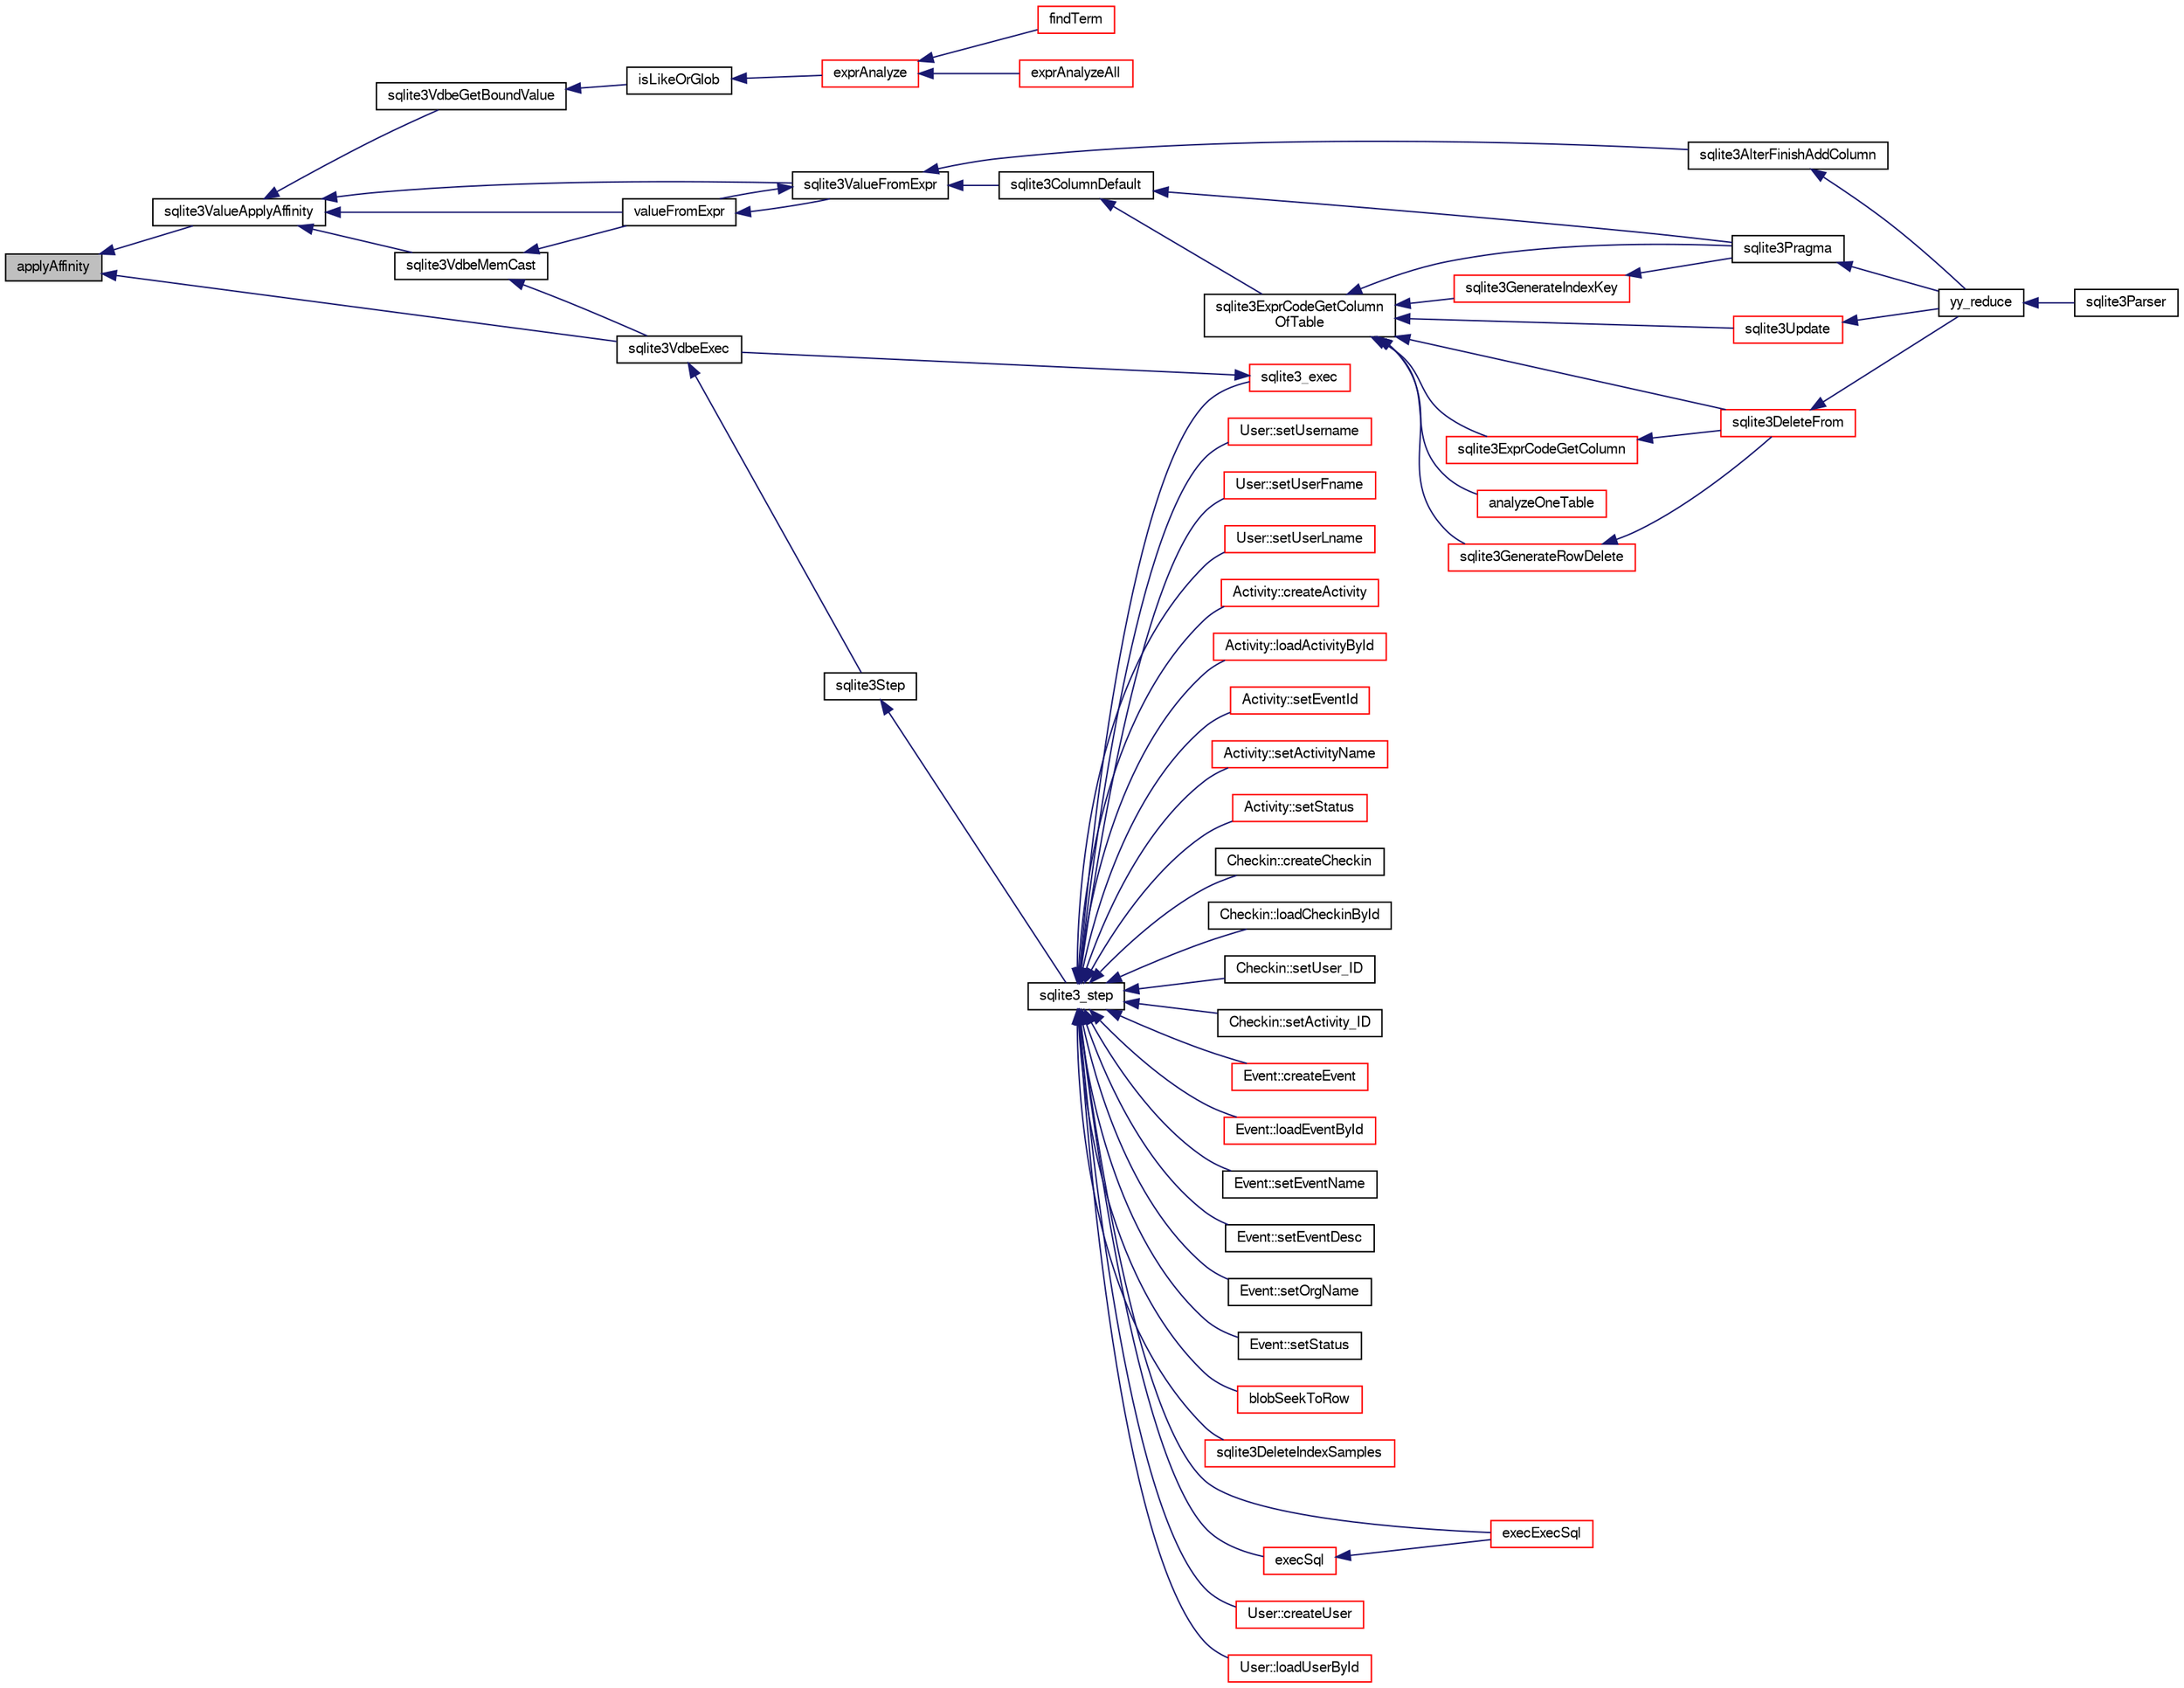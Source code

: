 digraph "applyAffinity"
{
  edge [fontname="FreeSans",fontsize="10",labelfontname="FreeSans",labelfontsize="10"];
  node [fontname="FreeSans",fontsize="10",shape=record];
  rankdir="LR";
  Node11676 [label="applyAffinity",height=0.2,width=0.4,color="black", fillcolor="grey75", style="filled", fontcolor="black"];
  Node11676 -> Node11677 [dir="back",color="midnightblue",fontsize="10",style="solid",fontname="FreeSans"];
  Node11677 [label="sqlite3ValueApplyAffinity",height=0.2,width=0.4,color="black", fillcolor="white", style="filled",URL="$sqlite3_8c.html#a535535f08aaaba2ebdf49ada6aca6fac"];
  Node11677 -> Node11678 [dir="back",color="midnightblue",fontsize="10",style="solid",fontname="FreeSans"];
  Node11678 [label="sqlite3VdbeMemCast",height=0.2,width=0.4,color="black", fillcolor="white", style="filled",URL="$sqlite3_8c.html#a2e5bfc1911e317ae456d2cea24c2a0d5"];
  Node11678 -> Node11679 [dir="back",color="midnightblue",fontsize="10",style="solid",fontname="FreeSans"];
  Node11679 [label="valueFromExpr",height=0.2,width=0.4,color="black", fillcolor="white", style="filled",URL="$sqlite3_8c.html#a08f91b27c0189e8b5bcdea6537466b7c"];
  Node11679 -> Node11680 [dir="back",color="midnightblue",fontsize="10",style="solid",fontname="FreeSans"];
  Node11680 [label="sqlite3ValueFromExpr",height=0.2,width=0.4,color="black", fillcolor="white", style="filled",URL="$sqlite3_8c.html#af103c812684544760641a1cd4d9745df"];
  Node11680 -> Node11679 [dir="back",color="midnightblue",fontsize="10",style="solid",fontname="FreeSans"];
  Node11680 -> Node11681 [dir="back",color="midnightblue",fontsize="10",style="solid",fontname="FreeSans"];
  Node11681 [label="sqlite3AlterFinishAddColumn",height=0.2,width=0.4,color="black", fillcolor="white", style="filled",URL="$sqlite3_8c.html#a392e1e5be904b01216faae16a77c2c31"];
  Node11681 -> Node11682 [dir="back",color="midnightblue",fontsize="10",style="solid",fontname="FreeSans"];
  Node11682 [label="yy_reduce",height=0.2,width=0.4,color="black", fillcolor="white", style="filled",URL="$sqlite3_8c.html#a7c419a9b25711c666a9a2449ef377f14"];
  Node11682 -> Node11683 [dir="back",color="midnightblue",fontsize="10",style="solid",fontname="FreeSans"];
  Node11683 [label="sqlite3Parser",height=0.2,width=0.4,color="black", fillcolor="white", style="filled",URL="$sqlite3_8c.html#a0327d71a5fabe0b6a343d78a2602e72a"];
  Node11680 -> Node11684 [dir="back",color="midnightblue",fontsize="10",style="solid",fontname="FreeSans"];
  Node11684 [label="sqlite3ColumnDefault",height=0.2,width=0.4,color="black", fillcolor="white", style="filled",URL="$sqlite3_8c.html#a59f47949957801afdf53735549eacc7d"];
  Node11684 -> Node11685 [dir="back",color="midnightblue",fontsize="10",style="solid",fontname="FreeSans"];
  Node11685 [label="sqlite3ExprCodeGetColumn\lOfTable",height=0.2,width=0.4,color="black", fillcolor="white", style="filled",URL="$sqlite3_8c.html#aef676ae689397d0e050eb0a360c32315"];
  Node11685 -> Node11686 [dir="back",color="midnightblue",fontsize="10",style="solid",fontname="FreeSans"];
  Node11686 [label="sqlite3ExprCodeGetColumn",height=0.2,width=0.4,color="red", fillcolor="white", style="filled",URL="$sqlite3_8c.html#a053723da492b5bb45cb8df75c733155d"];
  Node11686 -> Node11706 [dir="back",color="midnightblue",fontsize="10",style="solid",fontname="FreeSans"];
  Node11706 [label="sqlite3DeleteFrom",height=0.2,width=0.4,color="red", fillcolor="white", style="filled",URL="$sqlite3_8c.html#ab9b4b45349188b49eabb23f94608a091"];
  Node11706 -> Node11682 [dir="back",color="midnightblue",fontsize="10",style="solid",fontname="FreeSans"];
  Node11685 -> Node11755 [dir="back",color="midnightblue",fontsize="10",style="solid",fontname="FreeSans"];
  Node11755 [label="analyzeOneTable",height=0.2,width=0.4,color="red", fillcolor="white", style="filled",URL="$sqlite3_8c.html#a31d4182bf855943a5d0526dbb4987803"];
  Node11685 -> Node11706 [dir="back",color="midnightblue",fontsize="10",style="solid",fontname="FreeSans"];
  Node11685 -> Node11705 [dir="back",color="midnightblue",fontsize="10",style="solid",fontname="FreeSans"];
  Node11705 [label="sqlite3GenerateRowDelete",height=0.2,width=0.4,color="red", fillcolor="white", style="filled",URL="$sqlite3_8c.html#a2c76cbf3027fc18fdbb8cb4cd96b77d9"];
  Node11705 -> Node11706 [dir="back",color="midnightblue",fontsize="10",style="solid",fontname="FreeSans"];
  Node11685 -> Node11694 [dir="back",color="midnightblue",fontsize="10",style="solid",fontname="FreeSans"];
  Node11694 [label="sqlite3GenerateIndexKey",height=0.2,width=0.4,color="red", fillcolor="white", style="filled",URL="$sqlite3_8c.html#ab85ac93d5c5e6760f45f07897be7f272"];
  Node11694 -> Node11719 [dir="back",color="midnightblue",fontsize="10",style="solid",fontname="FreeSans"];
  Node11719 [label="sqlite3Pragma",height=0.2,width=0.4,color="black", fillcolor="white", style="filled",URL="$sqlite3_8c.html#a111391370f58f8e6a6eca51fd34d62ed"];
  Node11719 -> Node11682 [dir="back",color="midnightblue",fontsize="10",style="solid",fontname="FreeSans"];
  Node11685 -> Node11719 [dir="back",color="midnightblue",fontsize="10",style="solid",fontname="FreeSans"];
  Node11685 -> Node11714 [dir="back",color="midnightblue",fontsize="10",style="solid",fontname="FreeSans"];
  Node11714 [label="sqlite3Update",height=0.2,width=0.4,color="red", fillcolor="white", style="filled",URL="$sqlite3_8c.html#ac5aa67c46e8cc8174566fabe6809fafa"];
  Node11714 -> Node11682 [dir="back",color="midnightblue",fontsize="10",style="solid",fontname="FreeSans"];
  Node11684 -> Node11719 [dir="back",color="midnightblue",fontsize="10",style="solid",fontname="FreeSans"];
  Node11678 -> Node11759 [dir="back",color="midnightblue",fontsize="10",style="solid",fontname="FreeSans"];
  Node11759 [label="sqlite3VdbeExec",height=0.2,width=0.4,color="black", fillcolor="white", style="filled",URL="$sqlite3_8c.html#a8ce40a614bdc56719c4d642b1e4dfb21"];
  Node11759 -> Node11760 [dir="back",color="midnightblue",fontsize="10",style="solid",fontname="FreeSans"];
  Node11760 [label="sqlite3Step",height=0.2,width=0.4,color="black", fillcolor="white", style="filled",URL="$sqlite3_8c.html#a3f2872e873e2758a4beedad1d5113554"];
  Node11760 -> Node11761 [dir="back",color="midnightblue",fontsize="10",style="solid",fontname="FreeSans"];
  Node11761 [label="sqlite3_step",height=0.2,width=0.4,color="black", fillcolor="white", style="filled",URL="$sqlite3_8h.html#ac1e491ce36b7471eb28387f7d3c74334"];
  Node11761 -> Node11762 [dir="back",color="midnightblue",fontsize="10",style="solid",fontname="FreeSans"];
  Node11762 [label="Activity::createActivity",height=0.2,width=0.4,color="red", fillcolor="white", style="filled",URL="$classActivity.html#a813cc5e52c14ab49b39014c134e3425b"];
  Node11761 -> Node11765 [dir="back",color="midnightblue",fontsize="10",style="solid",fontname="FreeSans"];
  Node11765 [label="Activity::loadActivityById",height=0.2,width=0.4,color="red", fillcolor="white", style="filled",URL="$classActivity.html#abe4ffb4f08a47212ebf9013259d9e7fd"];
  Node11761 -> Node11767 [dir="back",color="midnightblue",fontsize="10",style="solid",fontname="FreeSans"];
  Node11767 [label="Activity::setEventId",height=0.2,width=0.4,color="red", fillcolor="white", style="filled",URL="$classActivity.html#adb1d0fd0d08f473e068f0a4086bfa9ca"];
  Node11761 -> Node11768 [dir="back",color="midnightblue",fontsize="10",style="solid",fontname="FreeSans"];
  Node11768 [label="Activity::setActivityName",height=0.2,width=0.4,color="red", fillcolor="white", style="filled",URL="$classActivity.html#a62dc3737b33915a36086f9dd26d16a81"];
  Node11761 -> Node11769 [dir="back",color="midnightblue",fontsize="10",style="solid",fontname="FreeSans"];
  Node11769 [label="Activity::setStatus",height=0.2,width=0.4,color="red", fillcolor="white", style="filled",URL="$classActivity.html#af618135a7738f4d2a7ee147a8ef912ea"];
  Node11761 -> Node11770 [dir="back",color="midnightblue",fontsize="10",style="solid",fontname="FreeSans"];
  Node11770 [label="Checkin::createCheckin",height=0.2,width=0.4,color="black", fillcolor="white", style="filled",URL="$classCheckin.html#a4e40acdf7fff0e607f6de4f24f3a163c"];
  Node11761 -> Node11771 [dir="back",color="midnightblue",fontsize="10",style="solid",fontname="FreeSans"];
  Node11771 [label="Checkin::loadCheckinById",height=0.2,width=0.4,color="black", fillcolor="white", style="filled",URL="$classCheckin.html#a3461f70ea6c68475225f2a07f78a21e0"];
  Node11761 -> Node11772 [dir="back",color="midnightblue",fontsize="10",style="solid",fontname="FreeSans"];
  Node11772 [label="Checkin::setUser_ID",height=0.2,width=0.4,color="black", fillcolor="white", style="filled",URL="$classCheckin.html#a76ab640f4f912876dbebf183db5359c6"];
  Node11761 -> Node11773 [dir="back",color="midnightblue",fontsize="10",style="solid",fontname="FreeSans"];
  Node11773 [label="Checkin::setActivity_ID",height=0.2,width=0.4,color="black", fillcolor="white", style="filled",URL="$classCheckin.html#ab2ff3ec2604ec73a42af25874a00b232"];
  Node11761 -> Node11774 [dir="back",color="midnightblue",fontsize="10",style="solid",fontname="FreeSans"];
  Node11774 [label="Event::createEvent",height=0.2,width=0.4,color="red", fillcolor="white", style="filled",URL="$classEvent.html#a77adb9f4a46ffb32c2d931f0691f5903"];
  Node11761 -> Node11775 [dir="back",color="midnightblue",fontsize="10",style="solid",fontname="FreeSans"];
  Node11775 [label="Event::loadEventById",height=0.2,width=0.4,color="red", fillcolor="white", style="filled",URL="$classEvent.html#afa66cea33f722dbeecb69cc98fdea055"];
  Node11761 -> Node11776 [dir="back",color="midnightblue",fontsize="10",style="solid",fontname="FreeSans"];
  Node11776 [label="Event::setEventName",height=0.2,width=0.4,color="black", fillcolor="white", style="filled",URL="$classEvent.html#a10596b6ca077df05184e30d62b08729d"];
  Node11761 -> Node11777 [dir="back",color="midnightblue",fontsize="10",style="solid",fontname="FreeSans"];
  Node11777 [label="Event::setEventDesc",height=0.2,width=0.4,color="black", fillcolor="white", style="filled",URL="$classEvent.html#ae36b8377dcae792f1c5c4726024c981b"];
  Node11761 -> Node11778 [dir="back",color="midnightblue",fontsize="10",style="solid",fontname="FreeSans"];
  Node11778 [label="Event::setOrgName",height=0.2,width=0.4,color="black", fillcolor="white", style="filled",URL="$classEvent.html#a19aac0f776bd764563a54977656cf680"];
  Node11761 -> Node11779 [dir="back",color="midnightblue",fontsize="10",style="solid",fontname="FreeSans"];
  Node11779 [label="Event::setStatus",height=0.2,width=0.4,color="black", fillcolor="white", style="filled",URL="$classEvent.html#ab0a6b9285af0f4172eb841e2b80f8972"];
  Node11761 -> Node11780 [dir="back",color="midnightblue",fontsize="10",style="solid",fontname="FreeSans"];
  Node11780 [label="blobSeekToRow",height=0.2,width=0.4,color="red", fillcolor="white", style="filled",URL="$sqlite3_8c.html#afff57e13332b98c8a44a7cebe38962ab"];
  Node11761 -> Node11783 [dir="back",color="midnightblue",fontsize="10",style="solid",fontname="FreeSans"];
  Node11783 [label="sqlite3DeleteIndexSamples",height=0.2,width=0.4,color="red", fillcolor="white", style="filled",URL="$sqlite3_8c.html#aaeda0302fbf61397ec009f65bed047ef"];
  Node11761 -> Node11878 [dir="back",color="midnightblue",fontsize="10",style="solid",fontname="FreeSans"];
  Node11878 [label="sqlite3_exec",height=0.2,width=0.4,color="red", fillcolor="white", style="filled",URL="$sqlite3_8h.html#a97487ec8150e0bcc8fa392ab8f0e24db"];
  Node11878 -> Node11759 [dir="back",color="midnightblue",fontsize="10",style="solid",fontname="FreeSans"];
  Node11761 -> Node11869 [dir="back",color="midnightblue",fontsize="10",style="solid",fontname="FreeSans"];
  Node11869 [label="execSql",height=0.2,width=0.4,color="red", fillcolor="white", style="filled",URL="$sqlite3_8c.html#a7d16651b98a110662f4c265eff0246cb"];
  Node11869 -> Node11870 [dir="back",color="midnightblue",fontsize="10",style="solid",fontname="FreeSans"];
  Node11870 [label="execExecSql",height=0.2,width=0.4,color="red", fillcolor="white", style="filled",URL="$sqlite3_8c.html#ac1be09a6c047f21133d16378d301e0d4"];
  Node11761 -> Node11870 [dir="back",color="midnightblue",fontsize="10",style="solid",fontname="FreeSans"];
  Node11761 -> Node11872 [dir="back",color="midnightblue",fontsize="10",style="solid",fontname="FreeSans"];
  Node11872 [label="User::createUser",height=0.2,width=0.4,color="red", fillcolor="white", style="filled",URL="$classUser.html#a22ed673939e8cc0a136130b809bba513"];
  Node11761 -> Node11873 [dir="back",color="midnightblue",fontsize="10",style="solid",fontname="FreeSans"];
  Node11873 [label="User::loadUserById",height=0.2,width=0.4,color="red", fillcolor="white", style="filled",URL="$classUser.html#a863377665b7fb83c5547dcf9727f5092"];
  Node11761 -> Node11874 [dir="back",color="midnightblue",fontsize="10",style="solid",fontname="FreeSans"];
  Node11874 [label="User::setUsername",height=0.2,width=0.4,color="red", fillcolor="white", style="filled",URL="$classUser.html#aa0497022a136cb78de785b0a39ae60b1"];
  Node11761 -> Node11875 [dir="back",color="midnightblue",fontsize="10",style="solid",fontname="FreeSans"];
  Node11875 [label="User::setUserFname",height=0.2,width=0.4,color="red", fillcolor="white", style="filled",URL="$classUser.html#a72657eb55cd0ca437b4841a43f19912f"];
  Node11761 -> Node11876 [dir="back",color="midnightblue",fontsize="10",style="solid",fontname="FreeSans"];
  Node11876 [label="User::setUserLname",height=0.2,width=0.4,color="red", fillcolor="white", style="filled",URL="$classUser.html#aa25973387e5afe1aa6f60dd6545e33b5"];
  Node11677 -> Node11679 [dir="back",color="midnightblue",fontsize="10",style="solid",fontname="FreeSans"];
  Node11677 -> Node11680 [dir="back",color="midnightblue",fontsize="10",style="solid",fontname="FreeSans"];
  Node11677 -> Node11946 [dir="back",color="midnightblue",fontsize="10",style="solid",fontname="FreeSans"];
  Node11946 [label="sqlite3VdbeGetBoundValue",height=0.2,width=0.4,color="black", fillcolor="white", style="filled",URL="$sqlite3_8c.html#a4a816e353a950be4e752c157eb7437b5"];
  Node11946 -> Node11746 [dir="back",color="midnightblue",fontsize="10",style="solid",fontname="FreeSans"];
  Node11746 [label="isLikeOrGlob",height=0.2,width=0.4,color="black", fillcolor="white", style="filled",URL="$sqlite3_8c.html#a6c38e495198bf8976f68d1a6ebd74a50"];
  Node11746 -> Node11747 [dir="back",color="midnightblue",fontsize="10",style="solid",fontname="FreeSans"];
  Node11747 [label="exprAnalyze",height=0.2,width=0.4,color="red", fillcolor="white", style="filled",URL="$sqlite3_8c.html#acb10e48c9a4184a4edd9bfd5b14ad0b7"];
  Node11747 -> Node11748 [dir="back",color="midnightblue",fontsize="10",style="solid",fontname="FreeSans"];
  Node11748 [label="findTerm",height=0.2,width=0.4,color="red", fillcolor="white", style="filled",URL="$sqlite3_8c.html#af26eb1eed85001fcf29fa189b631ac4b"];
  Node11747 -> Node11753 [dir="back",color="midnightblue",fontsize="10",style="solid",fontname="FreeSans"];
  Node11753 [label="exprAnalyzeAll",height=0.2,width=0.4,color="red", fillcolor="white", style="filled",URL="$sqlite3_8c.html#a2e7a957af98e240fa68e34d6ff639437"];
  Node11676 -> Node11759 [dir="back",color="midnightblue",fontsize="10",style="solid",fontname="FreeSans"];
}
